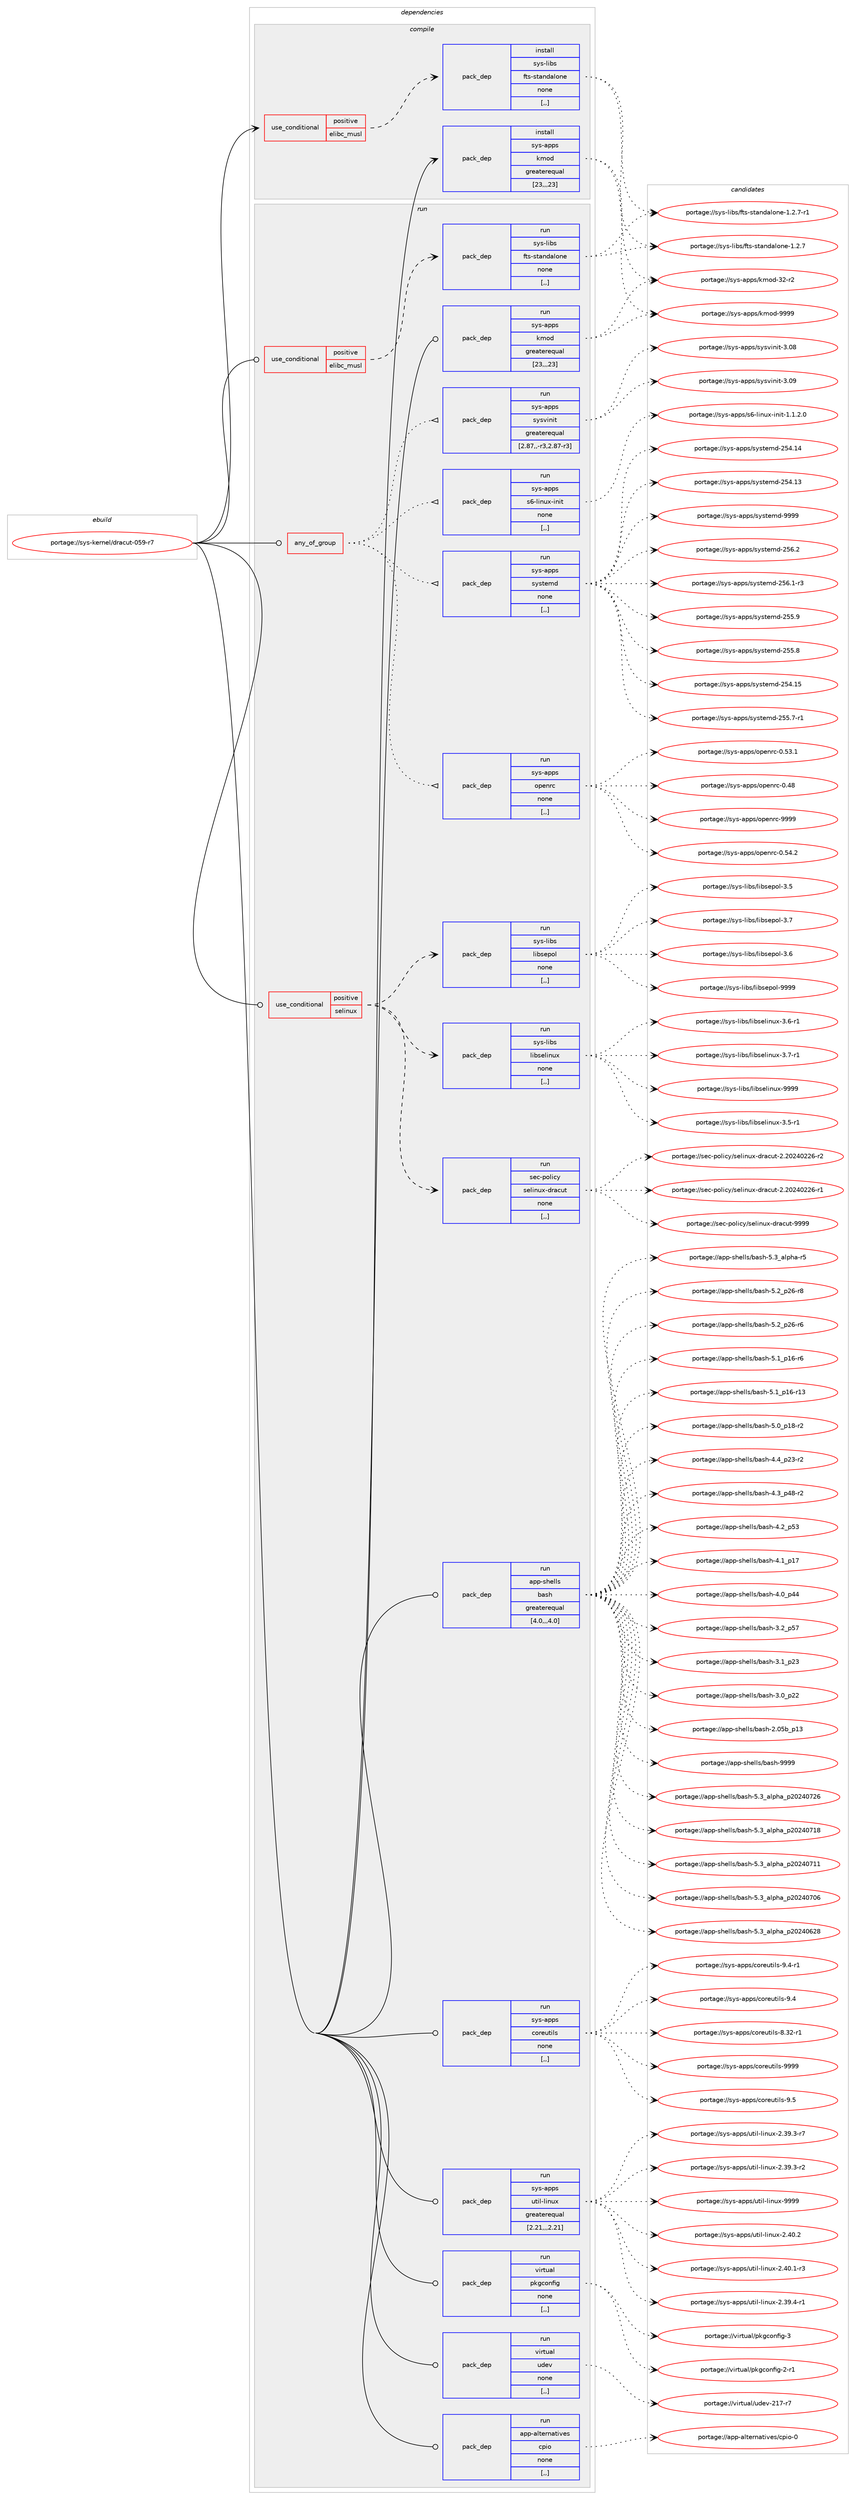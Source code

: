 digraph prolog {

# *************
# Graph options
# *************

newrank=true;
concentrate=true;
compound=true;
graph [rankdir=LR,fontname=Helvetica,fontsize=10,ranksep=1.5];#, ranksep=2.5, nodesep=0.2];
edge  [arrowhead=vee];
node  [fontname=Helvetica,fontsize=10];

# **********
# The ebuild
# **********

subgraph cluster_leftcol {
color=gray;
label=<<i>ebuild</i>>;
id [label="portage://sys-kernel/dracut-059-r7", color=red, width=4, href="../sys-kernel/dracut-059-r7.svg"];
}

# ****************
# The dependencies
# ****************

subgraph cluster_midcol {
color=gray;
label=<<i>dependencies</i>>;
subgraph cluster_compile {
fillcolor="#eeeeee";
style=filled;
label=<<i>compile</i>>;
subgraph cond437 {
dependency2331 [label=<<TABLE BORDER="0" CELLBORDER="1" CELLSPACING="0" CELLPADDING="4"><TR><TD ROWSPAN="3" CELLPADDING="10">use_conditional</TD></TR><TR><TD>positive</TD></TR><TR><TD>elibc_musl</TD></TR></TABLE>>, shape=none, color=red];
subgraph pack1878 {
dependency2332 [label=<<TABLE BORDER="0" CELLBORDER="1" CELLSPACING="0" CELLPADDING="4" WIDTH="220"><TR><TD ROWSPAN="6" CELLPADDING="30">pack_dep</TD></TR><TR><TD WIDTH="110">install</TD></TR><TR><TD>sys-libs</TD></TR><TR><TD>fts-standalone</TD></TR><TR><TD>none</TD></TR><TR><TD>[,,]</TD></TR></TABLE>>, shape=none, color=blue];
}
dependency2331:e -> dependency2332:w [weight=20,style="dashed",arrowhead="vee"];
}
id:e -> dependency2331:w [weight=20,style="solid",arrowhead="vee"];
subgraph pack1879 {
dependency2333 [label=<<TABLE BORDER="0" CELLBORDER="1" CELLSPACING="0" CELLPADDING="4" WIDTH="220"><TR><TD ROWSPAN="6" CELLPADDING="30">pack_dep</TD></TR><TR><TD WIDTH="110">install</TD></TR><TR><TD>sys-apps</TD></TR><TR><TD>kmod</TD></TR><TR><TD>greaterequal</TD></TR><TR><TD>[23,,,23]</TD></TR></TABLE>>, shape=none, color=blue];
}
id:e -> dependency2333:w [weight=20,style="solid",arrowhead="vee"];
}
subgraph cluster_compileandrun {
fillcolor="#eeeeee";
style=filled;
label=<<i>compile and run</i>>;
}
subgraph cluster_run {
fillcolor="#eeeeee";
style=filled;
label=<<i>run</i>>;
subgraph any18 {
dependency2334 [label=<<TABLE BORDER="0" CELLBORDER="1" CELLSPACING="0" CELLPADDING="4"><TR><TD CELLPADDING="10">any_of_group</TD></TR></TABLE>>, shape=none, color=red];subgraph pack1880 {
dependency2335 [label=<<TABLE BORDER="0" CELLBORDER="1" CELLSPACING="0" CELLPADDING="4" WIDTH="220"><TR><TD ROWSPAN="6" CELLPADDING="30">pack_dep</TD></TR><TR><TD WIDTH="110">run</TD></TR><TR><TD>sys-apps</TD></TR><TR><TD>sysvinit</TD></TR><TR><TD>greaterequal</TD></TR><TR><TD>[2.87,,-r3,2.87-r3]</TD></TR></TABLE>>, shape=none, color=blue];
}
dependency2334:e -> dependency2335:w [weight=20,style="dotted",arrowhead="oinv"];
subgraph pack1881 {
dependency2336 [label=<<TABLE BORDER="0" CELLBORDER="1" CELLSPACING="0" CELLPADDING="4" WIDTH="220"><TR><TD ROWSPAN="6" CELLPADDING="30">pack_dep</TD></TR><TR><TD WIDTH="110">run</TD></TR><TR><TD>sys-apps</TD></TR><TR><TD>openrc</TD></TR><TR><TD>none</TD></TR><TR><TD>[,,]</TD></TR></TABLE>>, shape=none, color=blue];
}
dependency2334:e -> dependency2336:w [weight=20,style="dotted",arrowhead="oinv"];
subgraph pack1882 {
dependency2337 [label=<<TABLE BORDER="0" CELLBORDER="1" CELLSPACING="0" CELLPADDING="4" WIDTH="220"><TR><TD ROWSPAN="6" CELLPADDING="30">pack_dep</TD></TR><TR><TD WIDTH="110">run</TD></TR><TR><TD>sys-apps</TD></TR><TR><TD>systemd</TD></TR><TR><TD>none</TD></TR><TR><TD>[,,]</TD></TR></TABLE>>, shape=none, color=blue];
}
dependency2334:e -> dependency2337:w [weight=20,style="dotted",arrowhead="oinv"];
subgraph pack1883 {
dependency2338 [label=<<TABLE BORDER="0" CELLBORDER="1" CELLSPACING="0" CELLPADDING="4" WIDTH="220"><TR><TD ROWSPAN="6" CELLPADDING="30">pack_dep</TD></TR><TR><TD WIDTH="110">run</TD></TR><TR><TD>sys-apps</TD></TR><TR><TD>s6-linux-init</TD></TR><TR><TD>none</TD></TR><TR><TD>[,,]</TD></TR></TABLE>>, shape=none, color=blue];
}
dependency2334:e -> dependency2338:w [weight=20,style="dotted",arrowhead="oinv"];
}
id:e -> dependency2334:w [weight=20,style="solid",arrowhead="odot"];
subgraph cond438 {
dependency2339 [label=<<TABLE BORDER="0" CELLBORDER="1" CELLSPACING="0" CELLPADDING="4"><TR><TD ROWSPAN="3" CELLPADDING="10">use_conditional</TD></TR><TR><TD>positive</TD></TR><TR><TD>elibc_musl</TD></TR></TABLE>>, shape=none, color=red];
subgraph pack1884 {
dependency2340 [label=<<TABLE BORDER="0" CELLBORDER="1" CELLSPACING="0" CELLPADDING="4" WIDTH="220"><TR><TD ROWSPAN="6" CELLPADDING="30">pack_dep</TD></TR><TR><TD WIDTH="110">run</TD></TR><TR><TD>sys-libs</TD></TR><TR><TD>fts-standalone</TD></TR><TR><TD>none</TD></TR><TR><TD>[,,]</TD></TR></TABLE>>, shape=none, color=blue];
}
dependency2339:e -> dependency2340:w [weight=20,style="dashed",arrowhead="vee"];
}
id:e -> dependency2339:w [weight=20,style="solid",arrowhead="odot"];
subgraph cond439 {
dependency2341 [label=<<TABLE BORDER="0" CELLBORDER="1" CELLSPACING="0" CELLPADDING="4"><TR><TD ROWSPAN="3" CELLPADDING="10">use_conditional</TD></TR><TR><TD>positive</TD></TR><TR><TD>selinux</TD></TR></TABLE>>, shape=none, color=red];
subgraph pack1885 {
dependency2342 [label=<<TABLE BORDER="0" CELLBORDER="1" CELLSPACING="0" CELLPADDING="4" WIDTH="220"><TR><TD ROWSPAN="6" CELLPADDING="30">pack_dep</TD></TR><TR><TD WIDTH="110">run</TD></TR><TR><TD>sec-policy</TD></TR><TR><TD>selinux-dracut</TD></TR><TR><TD>none</TD></TR><TR><TD>[,,]</TD></TR></TABLE>>, shape=none, color=blue];
}
dependency2341:e -> dependency2342:w [weight=20,style="dashed",arrowhead="vee"];
subgraph pack1886 {
dependency2343 [label=<<TABLE BORDER="0" CELLBORDER="1" CELLSPACING="0" CELLPADDING="4" WIDTH="220"><TR><TD ROWSPAN="6" CELLPADDING="30">pack_dep</TD></TR><TR><TD WIDTH="110">run</TD></TR><TR><TD>sys-libs</TD></TR><TR><TD>libselinux</TD></TR><TR><TD>none</TD></TR><TR><TD>[,,]</TD></TR></TABLE>>, shape=none, color=blue];
}
dependency2341:e -> dependency2343:w [weight=20,style="dashed",arrowhead="vee"];
subgraph pack1887 {
dependency2344 [label=<<TABLE BORDER="0" CELLBORDER="1" CELLSPACING="0" CELLPADDING="4" WIDTH="220"><TR><TD ROWSPAN="6" CELLPADDING="30">pack_dep</TD></TR><TR><TD WIDTH="110">run</TD></TR><TR><TD>sys-libs</TD></TR><TR><TD>libsepol</TD></TR><TR><TD>none</TD></TR><TR><TD>[,,]</TD></TR></TABLE>>, shape=none, color=blue];
}
dependency2341:e -> dependency2344:w [weight=20,style="dashed",arrowhead="vee"];
}
id:e -> dependency2341:w [weight=20,style="solid",arrowhead="odot"];
subgraph pack1888 {
dependency2345 [label=<<TABLE BORDER="0" CELLBORDER="1" CELLSPACING="0" CELLPADDING="4" WIDTH="220"><TR><TD ROWSPAN="6" CELLPADDING="30">pack_dep</TD></TR><TR><TD WIDTH="110">run</TD></TR><TR><TD>app-alternatives</TD></TR><TR><TD>cpio</TD></TR><TR><TD>none</TD></TR><TR><TD>[,,]</TD></TR></TABLE>>, shape=none, color=blue];
}
id:e -> dependency2345:w [weight=20,style="solid",arrowhead="odot"];
subgraph pack1889 {
dependency2346 [label=<<TABLE BORDER="0" CELLBORDER="1" CELLSPACING="0" CELLPADDING="4" WIDTH="220"><TR><TD ROWSPAN="6" CELLPADDING="30">pack_dep</TD></TR><TR><TD WIDTH="110">run</TD></TR><TR><TD>app-shells</TD></TR><TR><TD>bash</TD></TR><TR><TD>greaterequal</TD></TR><TR><TD>[4.0,,,4.0]</TD></TR></TABLE>>, shape=none, color=blue];
}
id:e -> dependency2346:w [weight=20,style="solid",arrowhead="odot"];
subgraph pack1890 {
dependency2347 [label=<<TABLE BORDER="0" CELLBORDER="1" CELLSPACING="0" CELLPADDING="4" WIDTH="220"><TR><TD ROWSPAN="6" CELLPADDING="30">pack_dep</TD></TR><TR><TD WIDTH="110">run</TD></TR><TR><TD>sys-apps</TD></TR><TR><TD>coreutils</TD></TR><TR><TD>none</TD></TR><TR><TD>[,,]</TD></TR></TABLE>>, shape=none, color=blue];
}
id:e -> dependency2347:w [weight=20,style="solid",arrowhead="odot"];
subgraph pack1891 {
dependency2348 [label=<<TABLE BORDER="0" CELLBORDER="1" CELLSPACING="0" CELLPADDING="4" WIDTH="220"><TR><TD ROWSPAN="6" CELLPADDING="30">pack_dep</TD></TR><TR><TD WIDTH="110">run</TD></TR><TR><TD>sys-apps</TD></TR><TR><TD>kmod</TD></TR><TR><TD>greaterequal</TD></TR><TR><TD>[23,,,23]</TD></TR></TABLE>>, shape=none, color=blue];
}
id:e -> dependency2348:w [weight=20,style="solid",arrowhead="odot"];
subgraph pack1892 {
dependency2349 [label=<<TABLE BORDER="0" CELLBORDER="1" CELLSPACING="0" CELLPADDING="4" WIDTH="220"><TR><TD ROWSPAN="6" CELLPADDING="30">pack_dep</TD></TR><TR><TD WIDTH="110">run</TD></TR><TR><TD>sys-apps</TD></TR><TR><TD>util-linux</TD></TR><TR><TD>greaterequal</TD></TR><TR><TD>[2.21,,,2.21]</TD></TR></TABLE>>, shape=none, color=blue];
}
id:e -> dependency2349:w [weight=20,style="solid",arrowhead="odot"];
subgraph pack1893 {
dependency2350 [label=<<TABLE BORDER="0" CELLBORDER="1" CELLSPACING="0" CELLPADDING="4" WIDTH="220"><TR><TD ROWSPAN="6" CELLPADDING="30">pack_dep</TD></TR><TR><TD WIDTH="110">run</TD></TR><TR><TD>virtual</TD></TR><TR><TD>pkgconfig</TD></TR><TR><TD>none</TD></TR><TR><TD>[,,]</TD></TR></TABLE>>, shape=none, color=blue];
}
id:e -> dependency2350:w [weight=20,style="solid",arrowhead="odot"];
subgraph pack1894 {
dependency2351 [label=<<TABLE BORDER="0" CELLBORDER="1" CELLSPACING="0" CELLPADDING="4" WIDTH="220"><TR><TD ROWSPAN="6" CELLPADDING="30">pack_dep</TD></TR><TR><TD WIDTH="110">run</TD></TR><TR><TD>virtual</TD></TR><TR><TD>udev</TD></TR><TR><TD>none</TD></TR><TR><TD>[,,]</TD></TR></TABLE>>, shape=none, color=blue];
}
id:e -> dependency2351:w [weight=20,style="solid",arrowhead="odot"];
}
}

# **************
# The candidates
# **************

subgraph cluster_choices {
rank=same;
color=gray;
label=<<i>candidates</i>>;

subgraph choice1878 {
color=black;
nodesep=1;
choice1151211154510810598115471021161154511511697110100971081111101014549465046554511449 [label="portage://sys-libs/fts-standalone-1.2.7-r1", color=red, width=4,href="../sys-libs/fts-standalone-1.2.7-r1.svg"];
choice115121115451081059811547102116115451151169711010097108111110101454946504655 [label="portage://sys-libs/fts-standalone-1.2.7", color=red, width=4,href="../sys-libs/fts-standalone-1.2.7.svg"];
dependency2332:e -> choice1151211154510810598115471021161154511511697110100971081111101014549465046554511449:w [style=dotted,weight="100"];
dependency2332:e -> choice115121115451081059811547102116115451151169711010097108111110101454946504655:w [style=dotted,weight="100"];
}
subgraph choice1879 {
color=black;
nodesep=1;
choice1151211154597112112115471071091111004557575757 [label="portage://sys-apps/kmod-9999", color=red, width=4,href="../sys-apps/kmod-9999.svg"];
choice1151211154597112112115471071091111004551504511450 [label="portage://sys-apps/kmod-32-r2", color=red, width=4,href="../sys-apps/kmod-32-r2.svg"];
dependency2333:e -> choice1151211154597112112115471071091111004557575757:w [style=dotted,weight="100"];
dependency2333:e -> choice1151211154597112112115471071091111004551504511450:w [style=dotted,weight="100"];
}
subgraph choice1880 {
color=black;
nodesep=1;
choice1151211154597112112115471151211151181051101051164551464857 [label="portage://sys-apps/sysvinit-3.09", color=red, width=4,href="../sys-apps/sysvinit-3.09.svg"];
choice1151211154597112112115471151211151181051101051164551464856 [label="portage://sys-apps/sysvinit-3.08", color=red, width=4,href="../sys-apps/sysvinit-3.08.svg"];
dependency2335:e -> choice1151211154597112112115471151211151181051101051164551464857:w [style=dotted,weight="100"];
dependency2335:e -> choice1151211154597112112115471151211151181051101051164551464856:w [style=dotted,weight="100"];
}
subgraph choice1881 {
color=black;
nodesep=1;
choice115121115459711211211547111112101110114994557575757 [label="portage://sys-apps/openrc-9999", color=red, width=4,href="../sys-apps/openrc-9999.svg"];
choice1151211154597112112115471111121011101149945484653524650 [label="portage://sys-apps/openrc-0.54.2", color=red, width=4,href="../sys-apps/openrc-0.54.2.svg"];
choice1151211154597112112115471111121011101149945484653514649 [label="portage://sys-apps/openrc-0.53.1", color=red, width=4,href="../sys-apps/openrc-0.53.1.svg"];
choice115121115459711211211547111112101110114994548465256 [label="portage://sys-apps/openrc-0.48", color=red, width=4,href="../sys-apps/openrc-0.48.svg"];
dependency2336:e -> choice115121115459711211211547111112101110114994557575757:w [style=dotted,weight="100"];
dependency2336:e -> choice1151211154597112112115471111121011101149945484653524650:w [style=dotted,weight="100"];
dependency2336:e -> choice1151211154597112112115471111121011101149945484653514649:w [style=dotted,weight="100"];
dependency2336:e -> choice115121115459711211211547111112101110114994548465256:w [style=dotted,weight="100"];
}
subgraph choice1882 {
color=black;
nodesep=1;
choice1151211154597112112115471151211151161011091004557575757 [label="portage://sys-apps/systemd-9999", color=red, width=4,href="../sys-apps/systemd-9999.svg"];
choice115121115459711211211547115121115116101109100455053544650 [label="portage://sys-apps/systemd-256.2", color=red, width=4,href="../sys-apps/systemd-256.2.svg"];
choice1151211154597112112115471151211151161011091004550535446494511451 [label="portage://sys-apps/systemd-256.1-r3", color=red, width=4,href="../sys-apps/systemd-256.1-r3.svg"];
choice115121115459711211211547115121115116101109100455053534657 [label="portage://sys-apps/systemd-255.9", color=red, width=4,href="../sys-apps/systemd-255.9.svg"];
choice115121115459711211211547115121115116101109100455053534656 [label="portage://sys-apps/systemd-255.8", color=red, width=4,href="../sys-apps/systemd-255.8.svg"];
choice1151211154597112112115471151211151161011091004550535346554511449 [label="portage://sys-apps/systemd-255.7-r1", color=red, width=4,href="../sys-apps/systemd-255.7-r1.svg"];
choice11512111545971121121154711512111511610110910045505352464953 [label="portage://sys-apps/systemd-254.15", color=red, width=4,href="../sys-apps/systemd-254.15.svg"];
choice11512111545971121121154711512111511610110910045505352464952 [label="portage://sys-apps/systemd-254.14", color=red, width=4,href="../sys-apps/systemd-254.14.svg"];
choice11512111545971121121154711512111511610110910045505352464951 [label="portage://sys-apps/systemd-254.13", color=red, width=4,href="../sys-apps/systemd-254.13.svg"];
dependency2337:e -> choice1151211154597112112115471151211151161011091004557575757:w [style=dotted,weight="100"];
dependency2337:e -> choice115121115459711211211547115121115116101109100455053544650:w [style=dotted,weight="100"];
dependency2337:e -> choice1151211154597112112115471151211151161011091004550535446494511451:w [style=dotted,weight="100"];
dependency2337:e -> choice115121115459711211211547115121115116101109100455053534657:w [style=dotted,weight="100"];
dependency2337:e -> choice115121115459711211211547115121115116101109100455053534656:w [style=dotted,weight="100"];
dependency2337:e -> choice1151211154597112112115471151211151161011091004550535346554511449:w [style=dotted,weight="100"];
dependency2337:e -> choice11512111545971121121154711512111511610110910045505352464953:w [style=dotted,weight="100"];
dependency2337:e -> choice11512111545971121121154711512111511610110910045505352464952:w [style=dotted,weight="100"];
dependency2337:e -> choice11512111545971121121154711512111511610110910045505352464951:w [style=dotted,weight="100"];
}
subgraph choice1883 {
color=black;
nodesep=1;
choice1151211154597112112115471155445108105110117120451051101051164549464946504648 [label="portage://sys-apps/s6-linux-init-1.1.2.0", color=red, width=4,href="../sys-apps/s6-linux-init-1.1.2.0.svg"];
dependency2338:e -> choice1151211154597112112115471155445108105110117120451051101051164549464946504648:w [style=dotted,weight="100"];
}
subgraph choice1884 {
color=black;
nodesep=1;
choice1151211154510810598115471021161154511511697110100971081111101014549465046554511449 [label="portage://sys-libs/fts-standalone-1.2.7-r1", color=red, width=4,href="../sys-libs/fts-standalone-1.2.7-r1.svg"];
choice115121115451081059811547102116115451151169711010097108111110101454946504655 [label="portage://sys-libs/fts-standalone-1.2.7", color=red, width=4,href="../sys-libs/fts-standalone-1.2.7.svg"];
dependency2340:e -> choice1151211154510810598115471021161154511511697110100971081111101014549465046554511449:w [style=dotted,weight="100"];
dependency2340:e -> choice115121115451081059811547102116115451151169711010097108111110101454946504655:w [style=dotted,weight="100"];
}
subgraph choice1885 {
color=black;
nodesep=1;
choice115101994511211110810599121471151011081051101171204510011497991171164557575757 [label="portage://sec-policy/selinux-dracut-9999", color=red, width=4,href="../sec-policy/selinux-dracut-9999.svg"];
choice1151019945112111108105991214711510110810511011712045100114979911711645504650485052485050544511450 [label="portage://sec-policy/selinux-dracut-2.20240226-r2", color=red, width=4,href="../sec-policy/selinux-dracut-2.20240226-r2.svg"];
choice1151019945112111108105991214711510110810511011712045100114979911711645504650485052485050544511449 [label="portage://sec-policy/selinux-dracut-2.20240226-r1", color=red, width=4,href="../sec-policy/selinux-dracut-2.20240226-r1.svg"];
dependency2342:e -> choice115101994511211110810599121471151011081051101171204510011497991171164557575757:w [style=dotted,weight="100"];
dependency2342:e -> choice1151019945112111108105991214711510110810511011712045100114979911711645504650485052485050544511450:w [style=dotted,weight="100"];
dependency2342:e -> choice1151019945112111108105991214711510110810511011712045100114979911711645504650485052485050544511449:w [style=dotted,weight="100"];
}
subgraph choice1886 {
color=black;
nodesep=1;
choice115121115451081059811547108105981151011081051101171204557575757 [label="portage://sys-libs/libselinux-9999", color=red, width=4,href="../sys-libs/libselinux-9999.svg"];
choice11512111545108105981154710810598115101108105110117120455146554511449 [label="portage://sys-libs/libselinux-3.7-r1", color=red, width=4,href="../sys-libs/libselinux-3.7-r1.svg"];
choice11512111545108105981154710810598115101108105110117120455146544511449 [label="portage://sys-libs/libselinux-3.6-r1", color=red, width=4,href="../sys-libs/libselinux-3.6-r1.svg"];
choice11512111545108105981154710810598115101108105110117120455146534511449 [label="portage://sys-libs/libselinux-3.5-r1", color=red, width=4,href="../sys-libs/libselinux-3.5-r1.svg"];
dependency2343:e -> choice115121115451081059811547108105981151011081051101171204557575757:w [style=dotted,weight="100"];
dependency2343:e -> choice11512111545108105981154710810598115101108105110117120455146554511449:w [style=dotted,weight="100"];
dependency2343:e -> choice11512111545108105981154710810598115101108105110117120455146544511449:w [style=dotted,weight="100"];
dependency2343:e -> choice11512111545108105981154710810598115101108105110117120455146534511449:w [style=dotted,weight="100"];
}
subgraph choice1887 {
color=black;
nodesep=1;
choice115121115451081059811547108105981151011121111084557575757 [label="portage://sys-libs/libsepol-9999", color=red, width=4,href="../sys-libs/libsepol-9999.svg"];
choice1151211154510810598115471081059811510111211110845514655 [label="portage://sys-libs/libsepol-3.7", color=red, width=4,href="../sys-libs/libsepol-3.7.svg"];
choice1151211154510810598115471081059811510111211110845514654 [label="portage://sys-libs/libsepol-3.6", color=red, width=4,href="../sys-libs/libsepol-3.6.svg"];
choice1151211154510810598115471081059811510111211110845514653 [label="portage://sys-libs/libsepol-3.5", color=red, width=4,href="../sys-libs/libsepol-3.5.svg"];
dependency2344:e -> choice115121115451081059811547108105981151011121111084557575757:w [style=dotted,weight="100"];
dependency2344:e -> choice1151211154510810598115471081059811510111211110845514655:w [style=dotted,weight="100"];
dependency2344:e -> choice1151211154510810598115471081059811510111211110845514654:w [style=dotted,weight="100"];
dependency2344:e -> choice1151211154510810598115471081059811510111211110845514653:w [style=dotted,weight="100"];
}
subgraph choice1888 {
color=black;
nodesep=1;
choice9711211245971081161011141109711610511810111547991121051114548 [label="portage://app-alternatives/cpio-0", color=red, width=4,href="../app-alternatives/cpio-0.svg"];
dependency2345:e -> choice9711211245971081161011141109711610511810111547991121051114548:w [style=dotted,weight="100"];
}
subgraph choice1889 {
color=black;
nodesep=1;
choice97112112451151041011081081154798971151044557575757 [label="portage://app-shells/bash-9999", color=red, width=4,href="../app-shells/bash-9999.svg"];
choice971121124511510410110810811547989711510445534651959710811210497951125048505248555054 [label="portage://app-shells/bash-5.3_alpha_p20240726", color=red, width=4,href="../app-shells/bash-5.3_alpha_p20240726.svg"];
choice971121124511510410110810811547989711510445534651959710811210497951125048505248554956 [label="portage://app-shells/bash-5.3_alpha_p20240718", color=red, width=4,href="../app-shells/bash-5.3_alpha_p20240718.svg"];
choice971121124511510410110810811547989711510445534651959710811210497951125048505248554949 [label="portage://app-shells/bash-5.3_alpha_p20240711", color=red, width=4,href="../app-shells/bash-5.3_alpha_p20240711.svg"];
choice971121124511510410110810811547989711510445534651959710811210497951125048505248554854 [label="portage://app-shells/bash-5.3_alpha_p20240706", color=red, width=4,href="../app-shells/bash-5.3_alpha_p20240706.svg"];
choice971121124511510410110810811547989711510445534651959710811210497951125048505248545056 [label="portage://app-shells/bash-5.3_alpha_p20240628", color=red, width=4,href="../app-shells/bash-5.3_alpha_p20240628.svg"];
choice9711211245115104101108108115479897115104455346519597108112104974511453 [label="portage://app-shells/bash-5.3_alpha-r5", color=red, width=4,href="../app-shells/bash-5.3_alpha-r5.svg"];
choice9711211245115104101108108115479897115104455346509511250544511456 [label="portage://app-shells/bash-5.2_p26-r8", color=red, width=4,href="../app-shells/bash-5.2_p26-r8.svg"];
choice9711211245115104101108108115479897115104455346509511250544511454 [label="portage://app-shells/bash-5.2_p26-r6", color=red, width=4,href="../app-shells/bash-5.2_p26-r6.svg"];
choice9711211245115104101108108115479897115104455346499511249544511454 [label="portage://app-shells/bash-5.1_p16-r6", color=red, width=4,href="../app-shells/bash-5.1_p16-r6.svg"];
choice971121124511510410110810811547989711510445534649951124954451144951 [label="portage://app-shells/bash-5.1_p16-r13", color=red, width=4,href="../app-shells/bash-5.1_p16-r13.svg"];
choice9711211245115104101108108115479897115104455346489511249564511450 [label="portage://app-shells/bash-5.0_p18-r2", color=red, width=4,href="../app-shells/bash-5.0_p18-r2.svg"];
choice9711211245115104101108108115479897115104455246529511250514511450 [label="portage://app-shells/bash-4.4_p23-r2", color=red, width=4,href="../app-shells/bash-4.4_p23-r2.svg"];
choice9711211245115104101108108115479897115104455246519511252564511450 [label="portage://app-shells/bash-4.3_p48-r2", color=red, width=4,href="../app-shells/bash-4.3_p48-r2.svg"];
choice971121124511510410110810811547989711510445524650951125351 [label="portage://app-shells/bash-4.2_p53", color=red, width=4,href="../app-shells/bash-4.2_p53.svg"];
choice971121124511510410110810811547989711510445524649951124955 [label="portage://app-shells/bash-4.1_p17", color=red, width=4,href="../app-shells/bash-4.1_p17.svg"];
choice971121124511510410110810811547989711510445524648951125252 [label="portage://app-shells/bash-4.0_p44", color=red, width=4,href="../app-shells/bash-4.0_p44.svg"];
choice971121124511510410110810811547989711510445514650951125355 [label="portage://app-shells/bash-3.2_p57", color=red, width=4,href="../app-shells/bash-3.2_p57.svg"];
choice971121124511510410110810811547989711510445514649951125051 [label="portage://app-shells/bash-3.1_p23", color=red, width=4,href="../app-shells/bash-3.1_p23.svg"];
choice971121124511510410110810811547989711510445514648951125050 [label="portage://app-shells/bash-3.0_p22", color=red, width=4,href="../app-shells/bash-3.0_p22.svg"];
choice9711211245115104101108108115479897115104455046485398951124951 [label="portage://app-shells/bash-2.05b_p13", color=red, width=4,href="../app-shells/bash-2.05b_p13.svg"];
dependency2346:e -> choice97112112451151041011081081154798971151044557575757:w [style=dotted,weight="100"];
dependency2346:e -> choice971121124511510410110810811547989711510445534651959710811210497951125048505248555054:w [style=dotted,weight="100"];
dependency2346:e -> choice971121124511510410110810811547989711510445534651959710811210497951125048505248554956:w [style=dotted,weight="100"];
dependency2346:e -> choice971121124511510410110810811547989711510445534651959710811210497951125048505248554949:w [style=dotted,weight="100"];
dependency2346:e -> choice971121124511510410110810811547989711510445534651959710811210497951125048505248554854:w [style=dotted,weight="100"];
dependency2346:e -> choice971121124511510410110810811547989711510445534651959710811210497951125048505248545056:w [style=dotted,weight="100"];
dependency2346:e -> choice9711211245115104101108108115479897115104455346519597108112104974511453:w [style=dotted,weight="100"];
dependency2346:e -> choice9711211245115104101108108115479897115104455346509511250544511456:w [style=dotted,weight="100"];
dependency2346:e -> choice9711211245115104101108108115479897115104455346509511250544511454:w [style=dotted,weight="100"];
dependency2346:e -> choice9711211245115104101108108115479897115104455346499511249544511454:w [style=dotted,weight="100"];
dependency2346:e -> choice971121124511510410110810811547989711510445534649951124954451144951:w [style=dotted,weight="100"];
dependency2346:e -> choice9711211245115104101108108115479897115104455346489511249564511450:w [style=dotted,weight="100"];
dependency2346:e -> choice9711211245115104101108108115479897115104455246529511250514511450:w [style=dotted,weight="100"];
dependency2346:e -> choice9711211245115104101108108115479897115104455246519511252564511450:w [style=dotted,weight="100"];
dependency2346:e -> choice971121124511510410110810811547989711510445524650951125351:w [style=dotted,weight="100"];
dependency2346:e -> choice971121124511510410110810811547989711510445524649951124955:w [style=dotted,weight="100"];
dependency2346:e -> choice971121124511510410110810811547989711510445524648951125252:w [style=dotted,weight="100"];
dependency2346:e -> choice971121124511510410110810811547989711510445514650951125355:w [style=dotted,weight="100"];
dependency2346:e -> choice971121124511510410110810811547989711510445514649951125051:w [style=dotted,weight="100"];
dependency2346:e -> choice971121124511510410110810811547989711510445514648951125050:w [style=dotted,weight="100"];
dependency2346:e -> choice9711211245115104101108108115479897115104455046485398951124951:w [style=dotted,weight="100"];
}
subgraph choice1890 {
color=black;
nodesep=1;
choice115121115459711211211547991111141011171161051081154557575757 [label="portage://sys-apps/coreutils-9999", color=red, width=4,href="../sys-apps/coreutils-9999.svg"];
choice1151211154597112112115479911111410111711610510811545574653 [label="portage://sys-apps/coreutils-9.5", color=red, width=4,href="../sys-apps/coreutils-9.5.svg"];
choice11512111545971121121154799111114101117116105108115455746524511449 [label="portage://sys-apps/coreutils-9.4-r1", color=red, width=4,href="../sys-apps/coreutils-9.4-r1.svg"];
choice1151211154597112112115479911111410111711610510811545574652 [label="portage://sys-apps/coreutils-9.4", color=red, width=4,href="../sys-apps/coreutils-9.4.svg"];
choice1151211154597112112115479911111410111711610510811545564651504511449 [label="portage://sys-apps/coreutils-8.32-r1", color=red, width=4,href="../sys-apps/coreutils-8.32-r1.svg"];
dependency2347:e -> choice115121115459711211211547991111141011171161051081154557575757:w [style=dotted,weight="100"];
dependency2347:e -> choice1151211154597112112115479911111410111711610510811545574653:w [style=dotted,weight="100"];
dependency2347:e -> choice11512111545971121121154799111114101117116105108115455746524511449:w [style=dotted,weight="100"];
dependency2347:e -> choice1151211154597112112115479911111410111711610510811545574652:w [style=dotted,weight="100"];
dependency2347:e -> choice1151211154597112112115479911111410111711610510811545564651504511449:w [style=dotted,weight="100"];
}
subgraph choice1891 {
color=black;
nodesep=1;
choice1151211154597112112115471071091111004557575757 [label="portage://sys-apps/kmod-9999", color=red, width=4,href="../sys-apps/kmod-9999.svg"];
choice1151211154597112112115471071091111004551504511450 [label="portage://sys-apps/kmod-32-r2", color=red, width=4,href="../sys-apps/kmod-32-r2.svg"];
dependency2348:e -> choice1151211154597112112115471071091111004557575757:w [style=dotted,weight="100"];
dependency2348:e -> choice1151211154597112112115471071091111004551504511450:w [style=dotted,weight="100"];
}
subgraph choice1892 {
color=black;
nodesep=1;
choice115121115459711211211547117116105108451081051101171204557575757 [label="portage://sys-apps/util-linux-9999", color=red, width=4,href="../sys-apps/util-linux-9999.svg"];
choice1151211154597112112115471171161051084510810511011712045504652484650 [label="portage://sys-apps/util-linux-2.40.2", color=red, width=4,href="../sys-apps/util-linux-2.40.2.svg"];
choice11512111545971121121154711711610510845108105110117120455046524846494511451 [label="portage://sys-apps/util-linux-2.40.1-r3", color=red, width=4,href="../sys-apps/util-linux-2.40.1-r3.svg"];
choice11512111545971121121154711711610510845108105110117120455046515746524511449 [label="portage://sys-apps/util-linux-2.39.4-r1", color=red, width=4,href="../sys-apps/util-linux-2.39.4-r1.svg"];
choice11512111545971121121154711711610510845108105110117120455046515746514511455 [label="portage://sys-apps/util-linux-2.39.3-r7", color=red, width=4,href="../sys-apps/util-linux-2.39.3-r7.svg"];
choice11512111545971121121154711711610510845108105110117120455046515746514511450 [label="portage://sys-apps/util-linux-2.39.3-r2", color=red, width=4,href="../sys-apps/util-linux-2.39.3-r2.svg"];
dependency2349:e -> choice115121115459711211211547117116105108451081051101171204557575757:w [style=dotted,weight="100"];
dependency2349:e -> choice1151211154597112112115471171161051084510810511011712045504652484650:w [style=dotted,weight="100"];
dependency2349:e -> choice11512111545971121121154711711610510845108105110117120455046524846494511451:w [style=dotted,weight="100"];
dependency2349:e -> choice11512111545971121121154711711610510845108105110117120455046515746524511449:w [style=dotted,weight="100"];
dependency2349:e -> choice11512111545971121121154711711610510845108105110117120455046515746514511455:w [style=dotted,weight="100"];
dependency2349:e -> choice11512111545971121121154711711610510845108105110117120455046515746514511450:w [style=dotted,weight="100"];
}
subgraph choice1893 {
color=black;
nodesep=1;
choice1181051141161179710847112107103991111101021051034551 [label="portage://virtual/pkgconfig-3", color=red, width=4,href="../virtual/pkgconfig-3.svg"];
choice11810511411611797108471121071039911111010210510345504511449 [label="portage://virtual/pkgconfig-2-r1", color=red, width=4,href="../virtual/pkgconfig-2-r1.svg"];
dependency2350:e -> choice1181051141161179710847112107103991111101021051034551:w [style=dotted,weight="100"];
dependency2350:e -> choice11810511411611797108471121071039911111010210510345504511449:w [style=dotted,weight="100"];
}
subgraph choice1894 {
color=black;
nodesep=1;
choice1181051141161179710847117100101118455049554511455 [label="portage://virtual/udev-217-r7", color=red, width=4,href="../virtual/udev-217-r7.svg"];
dependency2351:e -> choice1181051141161179710847117100101118455049554511455:w [style=dotted,weight="100"];
}
}

}
